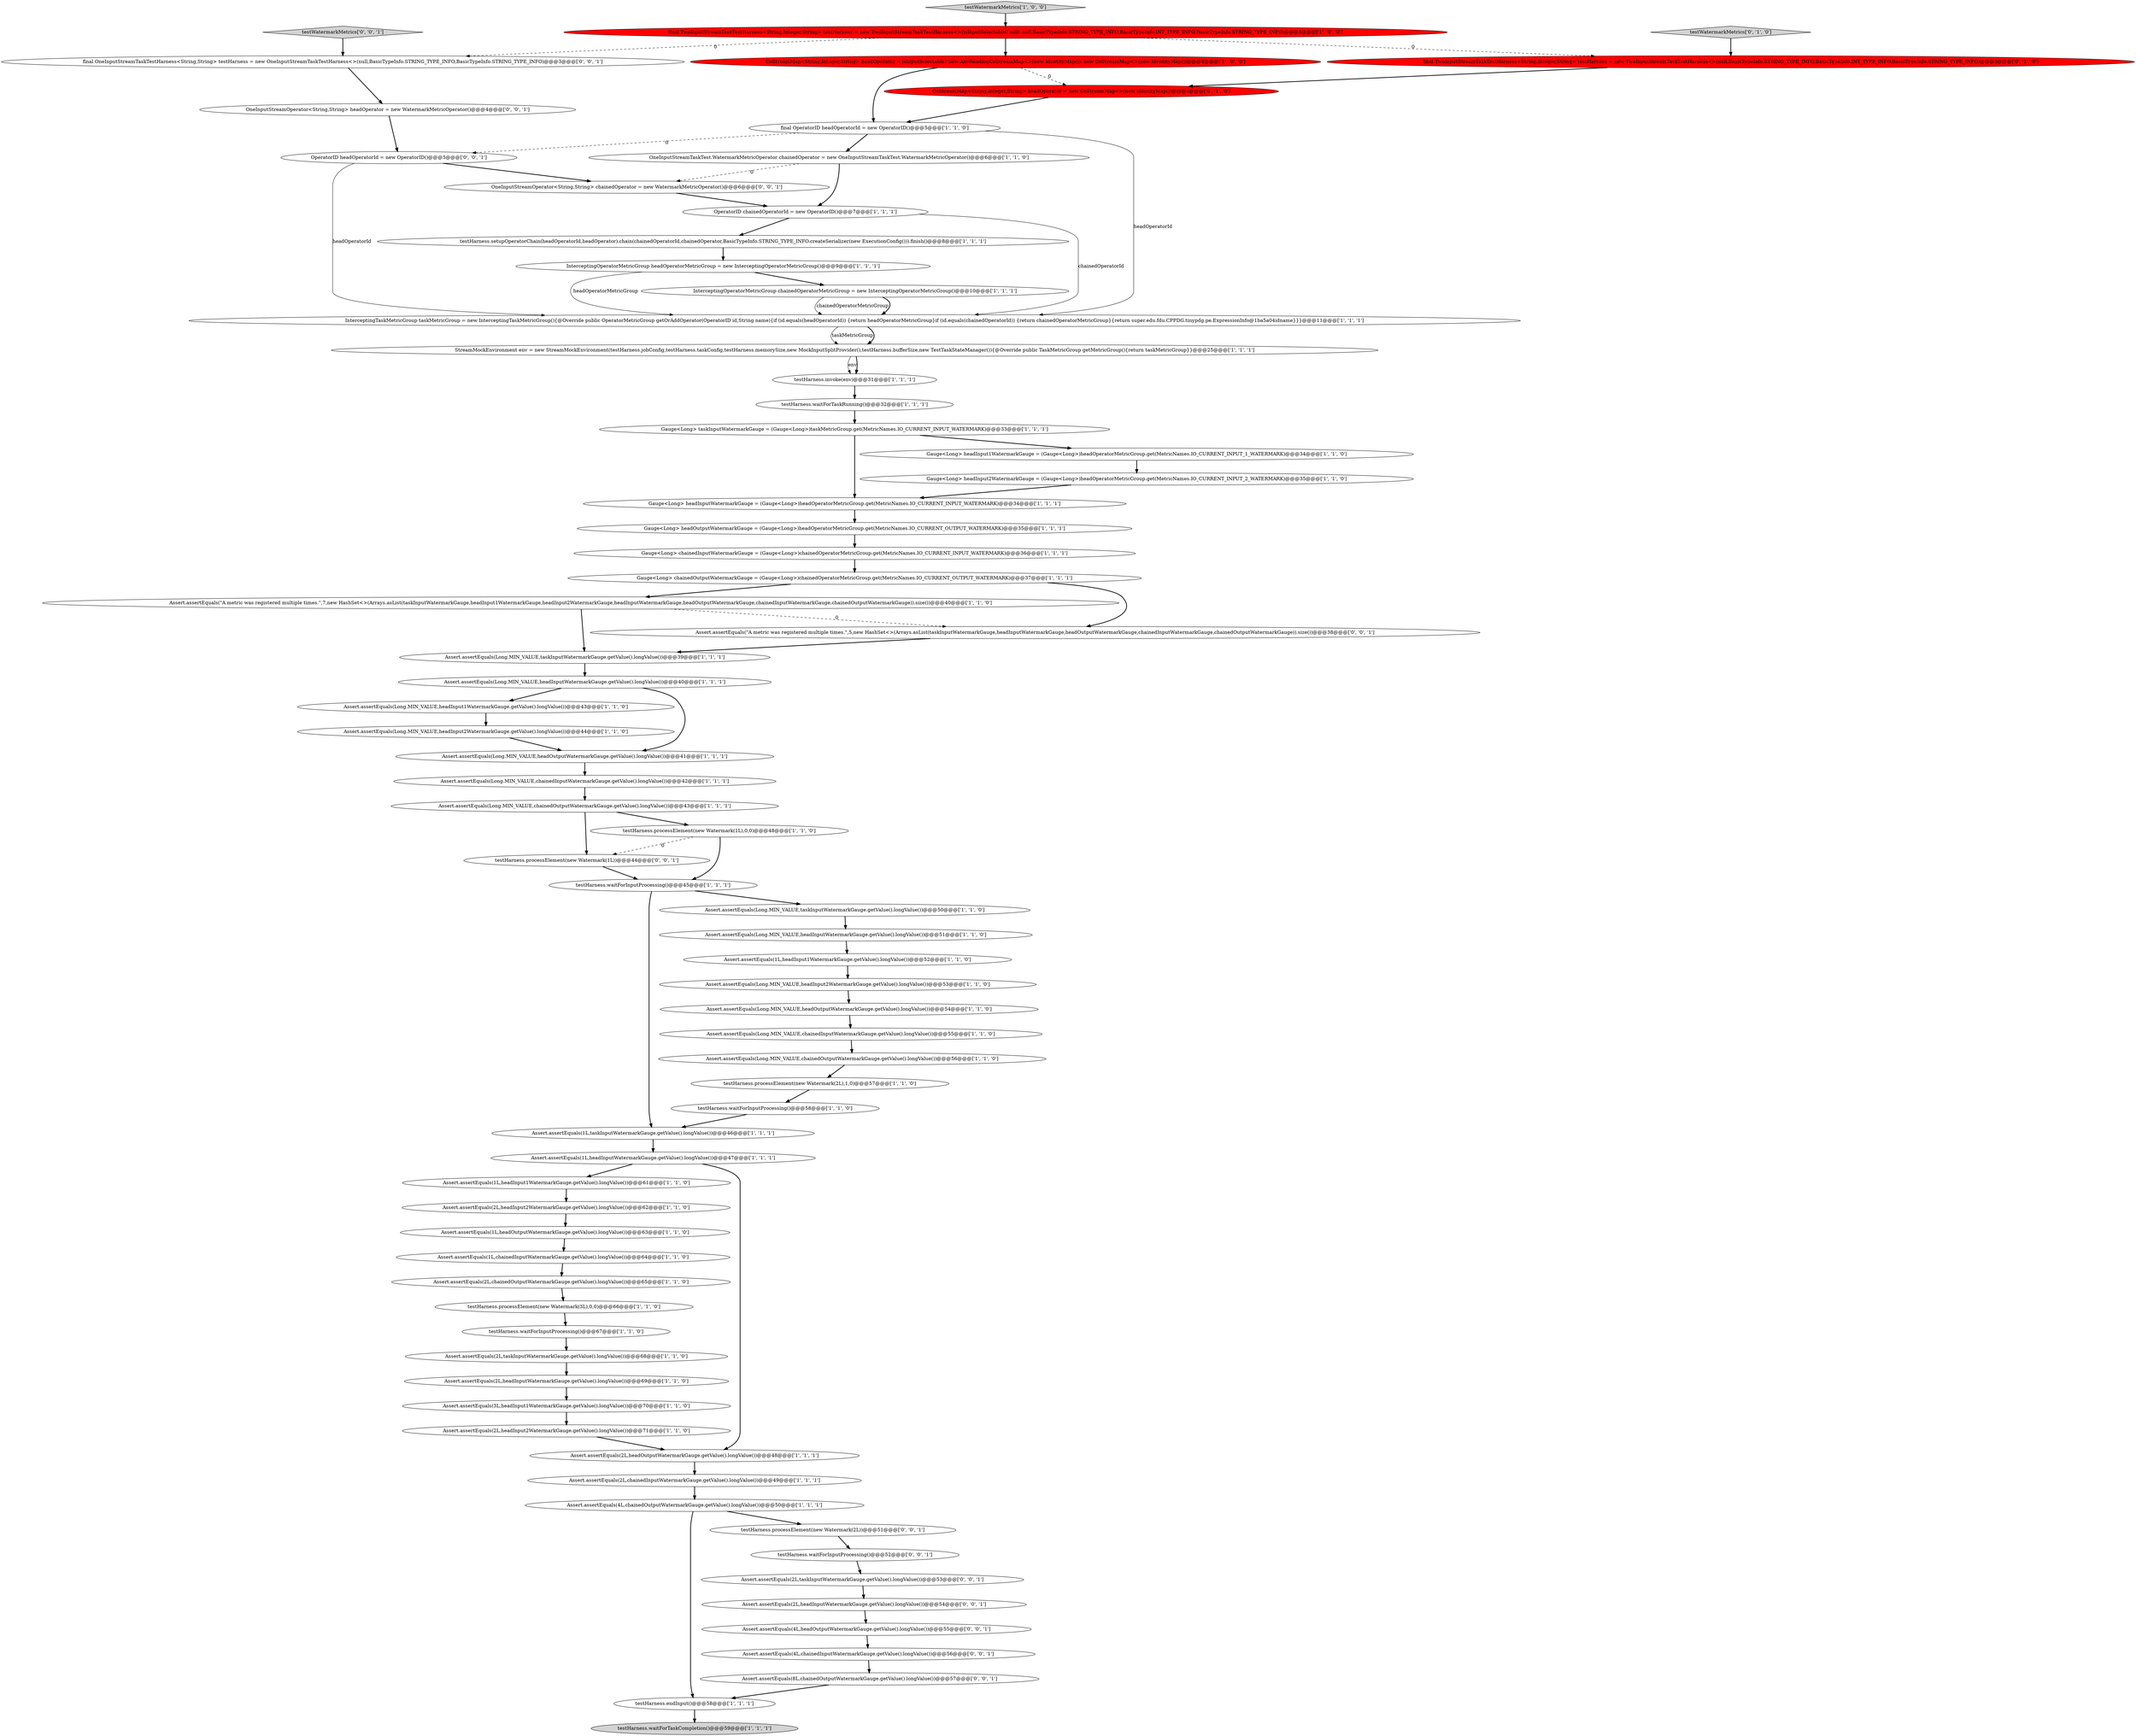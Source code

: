 digraph {
35 [style = filled, label = "testHarness.endInput()@@@58@@@['1', '1', '1']", fillcolor = white, shape = ellipse image = "AAA0AAABBB1BBB"];
57 [style = filled, label = "final TwoInputStreamTaskTestHarness<String,Integer,String> testHarness = new TwoInputStreamTaskTestHarness<>(null,BasicTypeInfo.STRING_TYPE_INFO,BasicTypeInfo.INT_TYPE_INFO,BasicTypeInfo.STRING_TYPE_INFO)@@@3@@@['0', '1', '0']", fillcolor = red, shape = ellipse image = "AAA1AAABBB2BBB"];
5 [style = filled, label = "Assert.assertEquals(Long.MIN_VALUE,headInput1WatermarkGauge.getValue().longValue())@@@43@@@['1', '1', '0']", fillcolor = white, shape = ellipse image = "AAA0AAABBB1BBB"];
6 [style = filled, label = "Assert.assertEquals(2L,taskInputWatermarkGauge.getValue().longValue())@@@68@@@['1', '1', '0']", fillcolor = white, shape = ellipse image = "AAA0AAABBB1BBB"];
42 [style = filled, label = "Assert.assertEquals(2L,headInput2WatermarkGauge.getValue().longValue())@@@62@@@['1', '1', '0']", fillcolor = white, shape = ellipse image = "AAA0AAABBB1BBB"];
73 [style = filled, label = "Assert.assertEquals(2L,taskInputWatermarkGauge.getValue().longValue())@@@53@@@['0', '0', '1']", fillcolor = white, shape = ellipse image = "AAA0AAABBB3BBB"];
63 [style = filled, label = "testHarness.processElement(new Watermark(2L))@@@51@@@['0', '0', '1']", fillcolor = white, shape = ellipse image = "AAA0AAABBB3BBB"];
0 [style = filled, label = "Assert.assertEquals(Long.MIN_VALUE,headInputWatermarkGauge.getValue().longValue())@@@40@@@['1', '1', '1']", fillcolor = white, shape = ellipse image = "AAA0AAABBB1BBB"];
69 [style = filled, label = "testHarness.processElement(new Watermark(1L))@@@44@@@['0', '0', '1']", fillcolor = white, shape = ellipse image = "AAA0AAABBB3BBB"];
72 [style = filled, label = "OperatorID headOperatorId = new OperatorID()@@@5@@@['0', '0', '1']", fillcolor = white, shape = ellipse image = "AAA0AAABBB3BBB"];
28 [style = filled, label = "Assert.assertEquals(1L,headInput1WatermarkGauge.getValue().longValue())@@@61@@@['1', '1', '0']", fillcolor = white, shape = ellipse image = "AAA0AAABBB1BBB"];
12 [style = filled, label = "Assert.assertEquals(Long.MIN_VALUE,headOutputWatermarkGauge.getValue().longValue())@@@54@@@['1', '1', '0']", fillcolor = white, shape = ellipse image = "AAA0AAABBB1BBB"];
39 [style = filled, label = "Assert.assertEquals(Long.MIN_VALUE,headInputWatermarkGauge.getValue().longValue())@@@51@@@['1', '1', '0']", fillcolor = white, shape = ellipse image = "AAA0AAABBB1BBB"];
19 [style = filled, label = "Assert.assertEquals(1L,taskInputWatermarkGauge.getValue().longValue())@@@46@@@['1', '1', '1']", fillcolor = white, shape = ellipse image = "AAA0AAABBB1BBB"];
21 [style = filled, label = "testHarness.waitForInputProcessing()@@@45@@@['1', '1', '1']", fillcolor = white, shape = ellipse image = "AAA0AAABBB1BBB"];
53 [style = filled, label = "Assert.assertEquals(1L,headOutputWatermarkGauge.getValue().longValue())@@@63@@@['1', '1', '0']", fillcolor = white, shape = ellipse image = "AAA0AAABBB1BBB"];
44 [style = filled, label = "Gauge<Long> headOutputWatermarkGauge = (Gauge<Long>)headOperatorMetricGroup.get(MetricNames.IO_CURRENT_OUTPUT_WATERMARK)@@@35@@@['1', '1', '1']", fillcolor = white, shape = ellipse image = "AAA0AAABBB1BBB"];
38 [style = filled, label = "Assert.assertEquals(Long.MIN_VALUE,headInput2WatermarkGauge.getValue().longValue())@@@44@@@['1', '1', '0']", fillcolor = white, shape = ellipse image = "AAA0AAABBB1BBB"];
24 [style = filled, label = "testHarness.setupOperatorChain(headOperatorId,headOperator).chain(chainedOperatorId,chainedOperator,BasicTypeInfo.STRING_TYPE_INFO.createSerializer(new ExecutionConfig())).finish()@@@8@@@['1', '1', '1']", fillcolor = white, shape = ellipse image = "AAA0AAABBB1BBB"];
10 [style = filled, label = "testHarness.invoke(env)@@@31@@@['1', '1', '1']", fillcolor = white, shape = ellipse image = "AAA0AAABBB1BBB"];
61 [style = filled, label = "Assert.assertEquals(4L,headOutputWatermarkGauge.getValue().longValue())@@@55@@@['0', '0', '1']", fillcolor = white, shape = ellipse image = "AAA0AAABBB3BBB"];
8 [style = filled, label = "Assert.assertEquals(1L,headInput1WatermarkGauge.getValue().longValue())@@@52@@@['1', '1', '0']", fillcolor = white, shape = ellipse image = "AAA0AAABBB1BBB"];
9 [style = filled, label = "final TwoInputStreamTaskTestHarness<String,Integer,String> testHarness = new TwoInputStreamTaskTestHarness<>(isInputSelectable? null: null,BasicTypeInfo.STRING_TYPE_INFO,BasicTypeInfo.INT_TYPE_INFO,BasicTypeInfo.STRING_TYPE_INFO)@@@3@@@['1', '0', '0']", fillcolor = red, shape = ellipse image = "AAA1AAABBB1BBB"];
56 [style = filled, label = "Assert.assertEquals(\"A metric was registered multiple times.\",7,new HashSet<>(Arrays.asList(taskInputWatermarkGauge,headInput1WatermarkGauge,headInput2WatermarkGauge,headInputWatermarkGauge,headOutputWatermarkGauge,chainedInputWatermarkGauge,chainedOutputWatermarkGauge)).size())@@@40@@@['1', '1', '0']", fillcolor = white, shape = ellipse image = "AAA0AAABBB1BBB"];
34 [style = filled, label = "Assert.assertEquals(Long.MIN_VALUE,headInput2WatermarkGauge.getValue().longValue())@@@53@@@['1', '1', '0']", fillcolor = white, shape = ellipse image = "AAA0AAABBB1BBB"];
31 [style = filled, label = "Gauge<Long> chainedOutputWatermarkGauge = (Gauge<Long>)chainedOperatorMetricGroup.get(MetricNames.IO_CURRENT_OUTPUT_WATERMARK)@@@37@@@['1', '1', '1']", fillcolor = white, shape = ellipse image = "AAA0AAABBB1BBB"];
30 [style = filled, label = "OperatorID chainedOperatorId = new OperatorID()@@@7@@@['1', '1', '1']", fillcolor = white, shape = ellipse image = "AAA0AAABBB1BBB"];
48 [style = filled, label = "Gauge<Long> headInputWatermarkGauge = (Gauge<Long>)headOperatorMetricGroup.get(MetricNames.IO_CURRENT_INPUT_WATERMARK)@@@34@@@['1', '1', '1']", fillcolor = white, shape = ellipse image = "AAA0AAABBB1BBB"];
64 [style = filled, label = "Assert.assertEquals(8L,chainedOutputWatermarkGauge.getValue().longValue())@@@57@@@['0', '0', '1']", fillcolor = white, shape = ellipse image = "AAA0AAABBB3BBB"];
20 [style = filled, label = "Assert.assertEquals(Long.MIN_VALUE,taskInputWatermarkGauge.getValue().longValue())@@@39@@@['1', '1', '1']", fillcolor = white, shape = ellipse image = "AAA0AAABBB1BBB"];
47 [style = filled, label = "Gauge<Long> taskInputWatermarkGauge = (Gauge<Long>)taskMetricGroup.get(MetricNames.IO_CURRENT_INPUT_WATERMARK)@@@33@@@['1', '1', '1']", fillcolor = white, shape = ellipse image = "AAA0AAABBB1BBB"];
71 [style = filled, label = "testHarness.waitForInputProcessing()@@@52@@@['0', '0', '1']", fillcolor = white, shape = ellipse image = "AAA0AAABBB3BBB"];
45 [style = filled, label = "testHarness.processElement(new Watermark(2L),1,0)@@@57@@@['1', '1', '0']", fillcolor = white, shape = ellipse image = "AAA0AAABBB1BBB"];
62 [style = filled, label = "testWatermarkMetrics['0', '0', '1']", fillcolor = lightgray, shape = diamond image = "AAA0AAABBB3BBB"];
41 [style = filled, label = "Assert.assertEquals(Long.MIN_VALUE,headOutputWatermarkGauge.getValue().longValue())@@@41@@@['1', '1', '1']", fillcolor = white, shape = ellipse image = "AAA0AAABBB1BBB"];
11 [style = filled, label = "final OperatorID headOperatorId = new OperatorID()@@@5@@@['1', '1', '0']", fillcolor = white, shape = ellipse image = "AAA0AAABBB1BBB"];
27 [style = filled, label = "Assert.assertEquals(Long.MIN_VALUE,chainedInputWatermarkGauge.getValue().longValue())@@@42@@@['1', '1', '1']", fillcolor = white, shape = ellipse image = "AAA0AAABBB1BBB"];
55 [style = filled, label = "testHarness.waitForTaskCompletion()@@@59@@@['1', '1', '1']", fillcolor = lightgray, shape = ellipse image = "AAA0AAABBB1BBB"];
65 [style = filled, label = "Assert.assertEquals(\"A metric was registered multiple times.\",5,new HashSet<>(Arrays.asList(taskInputWatermarkGauge,headInputWatermarkGauge,headOutputWatermarkGauge,chainedInputWatermarkGauge,chainedOutputWatermarkGauge)).size())@@@38@@@['0', '0', '1']", fillcolor = white, shape = ellipse image = "AAA0AAABBB3BBB"];
68 [style = filled, label = "OneInputStreamOperator<String,String> headOperator = new WatermarkMetricOperator()@@@4@@@['0', '0', '1']", fillcolor = white, shape = ellipse image = "AAA0AAABBB3BBB"];
52 [style = filled, label = "Assert.assertEquals(2L,headInput2WatermarkGauge.getValue().longValue())@@@71@@@['1', '1', '0']", fillcolor = white, shape = ellipse image = "AAA0AAABBB1BBB"];
33 [style = filled, label = "StreamMockEnvironment env = new StreamMockEnvironment(testHarness.jobConfig,testHarness.taskConfig,testHarness.memorySize,new MockInputSplitProvider(),testHarness.bufferSize,new TestTaskStateManager()){@Override public TaskMetricGroup getMetricGroup(){return taskMetricGroup}}@@@25@@@['1', '1', '1']", fillcolor = white, shape = ellipse image = "AAA0AAABBB1BBB"];
43 [style = filled, label = "testHarness.waitForInputProcessing()@@@67@@@['1', '1', '0']", fillcolor = white, shape = ellipse image = "AAA0AAABBB1BBB"];
46 [style = filled, label = "Assert.assertEquals(Long.MIN_VALUE,chainedInputWatermarkGauge.getValue().longValue())@@@55@@@['1', '1', '0']", fillcolor = white, shape = ellipse image = "AAA0AAABBB1BBB"];
1 [style = filled, label = "Gauge<Long> headInput2WatermarkGauge = (Gauge<Long>)headOperatorMetricGroup.get(MetricNames.IO_CURRENT_INPUT_2_WATERMARK)@@@35@@@['1', '1', '0']", fillcolor = white, shape = ellipse image = "AAA0AAABBB1BBB"];
59 [style = filled, label = "CoStreamMap<String,Integer,String> headOperator = new CoStreamMap<>(new IdentityMap())@@@4@@@['0', '1', '0']", fillcolor = red, shape = ellipse image = "AAA1AAABBB2BBB"];
2 [style = filled, label = "InterceptingOperatorMetricGroup headOperatorMetricGroup = new InterceptingOperatorMetricGroup()@@@9@@@['1', '1', '1']", fillcolor = white, shape = ellipse image = "AAA0AAABBB1BBB"];
54 [style = filled, label = "Assert.assertEquals(2L,headOutputWatermarkGauge.getValue().longValue())@@@48@@@['1', '1', '1']", fillcolor = white, shape = ellipse image = "AAA0AAABBB1BBB"];
40 [style = filled, label = "Assert.assertEquals(Long.MIN_VALUE,chainedOutputWatermarkGauge.getValue().longValue())@@@56@@@['1', '1', '0']", fillcolor = white, shape = ellipse image = "AAA0AAABBB1BBB"];
49 [style = filled, label = "testHarness.waitForInputProcessing()@@@58@@@['1', '1', '0']", fillcolor = white, shape = ellipse image = "AAA0AAABBB1BBB"];
58 [style = filled, label = "testWatermarkMetrics['0', '1', '0']", fillcolor = lightgray, shape = diamond image = "AAA0AAABBB2BBB"];
51 [style = filled, label = "CoStreamMap<String,Integer,String> headOperator = isInputSelectable? new AnyReadingCoStreamMap<>(new IdentityMap()): new CoStreamMap<>(new IdentityMap())@@@4@@@['1', '0', '0']", fillcolor = red, shape = ellipse image = "AAA1AAABBB1BBB"];
37 [style = filled, label = "OneInputStreamTaskTest.WatermarkMetricOperator chainedOperator = new OneInputStreamTaskTest.WatermarkMetricOperator()@@@6@@@['1', '1', '0']", fillcolor = white, shape = ellipse image = "AAA0AAABBB1BBB"];
66 [style = filled, label = "Assert.assertEquals(4L,chainedInputWatermarkGauge.getValue().longValue())@@@56@@@['0', '0', '1']", fillcolor = white, shape = ellipse image = "AAA0AAABBB3BBB"];
50 [style = filled, label = "testHarness.waitForTaskRunning()@@@32@@@['1', '1', '1']", fillcolor = white, shape = ellipse image = "AAA0AAABBB1BBB"];
17 [style = filled, label = "Assert.assertEquals(2L,chainedInputWatermarkGauge.getValue().longValue())@@@49@@@['1', '1', '1']", fillcolor = white, shape = ellipse image = "AAA0AAABBB1BBB"];
16 [style = filled, label = "Gauge<Long> chainedInputWatermarkGauge = (Gauge<Long>)chainedOperatorMetricGroup.get(MetricNames.IO_CURRENT_INPUT_WATERMARK)@@@36@@@['1', '1', '1']", fillcolor = white, shape = ellipse image = "AAA0AAABBB1BBB"];
26 [style = filled, label = "testHarness.processElement(new Watermark(3L),0,0)@@@66@@@['1', '1', '0']", fillcolor = white, shape = ellipse image = "AAA0AAABBB1BBB"];
29 [style = filled, label = "Assert.assertEquals(1L,headInputWatermarkGauge.getValue().longValue())@@@47@@@['1', '1', '1']", fillcolor = white, shape = ellipse image = "AAA0AAABBB1BBB"];
14 [style = filled, label = "InterceptingTaskMetricGroup taskMetricGroup = new InterceptingTaskMetricGroup(){@Override public OperatorMetricGroup getOrAddOperator(OperatorID id,String name){if (id.equals(headOperatorId)) {return headOperatorMetricGroup}if (id.equals(chainedOperatorId)) {return chainedOperatorMetricGroup}{return super.edu.fdu.CPPDG.tinypdg.pe.ExpressionInfo@1ba5a04idname}}}@@@11@@@['1', '1', '1']", fillcolor = white, shape = ellipse image = "AAA0AAABBB1BBB"];
60 [style = filled, label = "final OneInputStreamTaskTestHarness<String,String> testHarness = new OneInputStreamTaskTestHarness<>(null,BasicTypeInfo.STRING_TYPE_INFO,BasicTypeInfo.STRING_TYPE_INFO)@@@3@@@['0', '0', '1']", fillcolor = white, shape = ellipse image = "AAA0AAABBB3BBB"];
4 [style = filled, label = "Assert.assertEquals(3L,headInput1WatermarkGauge.getValue().longValue())@@@70@@@['1', '1', '0']", fillcolor = white, shape = ellipse image = "AAA0AAABBB1BBB"];
67 [style = filled, label = "Assert.assertEquals(2L,headInputWatermarkGauge.getValue().longValue())@@@54@@@['0', '0', '1']", fillcolor = white, shape = ellipse image = "AAA0AAABBB3BBB"];
36 [style = filled, label = "Assert.assertEquals(2L,headInputWatermarkGauge.getValue().longValue())@@@69@@@['1', '1', '0']", fillcolor = white, shape = ellipse image = "AAA0AAABBB1BBB"];
7 [style = filled, label = "Gauge<Long> headInput1WatermarkGauge = (Gauge<Long>)headOperatorMetricGroup.get(MetricNames.IO_CURRENT_INPUT_1_WATERMARK)@@@34@@@['1', '1', '0']", fillcolor = white, shape = ellipse image = "AAA0AAABBB1BBB"];
3 [style = filled, label = "Assert.assertEquals(1L,chainedInputWatermarkGauge.getValue().longValue())@@@64@@@['1', '1', '0']", fillcolor = white, shape = ellipse image = "AAA0AAABBB1BBB"];
13 [style = filled, label = "testWatermarkMetrics['1', '0', '0']", fillcolor = lightgray, shape = diamond image = "AAA0AAABBB1BBB"];
15 [style = filled, label = "Assert.assertEquals(4L,chainedOutputWatermarkGauge.getValue().longValue())@@@50@@@['1', '1', '1']", fillcolor = white, shape = ellipse image = "AAA0AAABBB1BBB"];
32 [style = filled, label = "Assert.assertEquals(2L,chainedOutputWatermarkGauge.getValue().longValue())@@@65@@@['1', '1', '0']", fillcolor = white, shape = ellipse image = "AAA0AAABBB1BBB"];
18 [style = filled, label = "Assert.assertEquals(Long.MIN_VALUE,chainedOutputWatermarkGauge.getValue().longValue())@@@43@@@['1', '1', '1']", fillcolor = white, shape = ellipse image = "AAA0AAABBB1BBB"];
23 [style = filled, label = "Assert.assertEquals(Long.MIN_VALUE,taskInputWatermarkGauge.getValue().longValue())@@@50@@@['1', '1', '0']", fillcolor = white, shape = ellipse image = "AAA0AAABBB1BBB"];
70 [style = filled, label = "OneInputStreamOperator<String,String> chainedOperator = new WatermarkMetricOperator()@@@6@@@['0', '0', '1']", fillcolor = white, shape = ellipse image = "AAA0AAABBB3BBB"];
22 [style = filled, label = "InterceptingOperatorMetricGroup chainedOperatorMetricGroup = new InterceptingOperatorMetricGroup()@@@10@@@['1', '1', '1']", fillcolor = white, shape = ellipse image = "AAA0AAABBB1BBB"];
25 [style = filled, label = "testHarness.processElement(new Watermark(1L),0,0)@@@48@@@['1', '1', '0']", fillcolor = white, shape = ellipse image = "AAA0AAABBB1BBB"];
61->66 [style = bold, label=""];
69->21 [style = bold, label=""];
31->56 [style = bold, label=""];
35->55 [style = bold, label=""];
47->7 [style = bold, label=""];
20->0 [style = bold, label=""];
72->14 [style = solid, label="headOperatorId"];
51->59 [style = dashed, label="0"];
38->41 [style = bold, label=""];
57->59 [style = bold, label=""];
5->38 [style = bold, label=""];
66->64 [style = bold, label=""];
60->68 [style = bold, label=""];
9->60 [style = dashed, label="0"];
65->20 [style = bold, label=""];
28->42 [style = bold, label=""];
51->11 [style = bold, label=""];
22->14 [style = solid, label="chainedOperatorMetricGroup"];
25->21 [style = bold, label=""];
10->50 [style = bold, label=""];
8->34 [style = bold, label=""];
9->51 [style = bold, label=""];
7->1 [style = bold, label=""];
73->67 [style = bold, label=""];
68->72 [style = bold, label=""];
21->19 [style = bold, label=""];
47->48 [style = bold, label=""];
62->60 [style = bold, label=""];
36->4 [style = bold, label=""];
39->8 [style = bold, label=""];
2->14 [style = solid, label="headOperatorMetricGroup"];
54->17 [style = bold, label=""];
11->37 [style = bold, label=""];
26->43 [style = bold, label=""];
48->44 [style = bold, label=""];
14->33 [style = solid, label="taskMetricGroup"];
33->10 [style = solid, label="env"];
32->26 [style = bold, label=""];
15->35 [style = bold, label=""];
67->61 [style = bold, label=""];
64->35 [style = bold, label=""];
37->70 [style = dashed, label="0"];
59->11 [style = bold, label=""];
44->16 [style = bold, label=""];
17->15 [style = bold, label=""];
18->25 [style = bold, label=""];
46->40 [style = bold, label=""];
22->14 [style = bold, label=""];
52->54 [style = bold, label=""];
21->23 [style = bold, label=""];
11->72 [style = dashed, label="0"];
27->18 [style = bold, label=""];
30->24 [style = bold, label=""];
56->65 [style = dashed, label="0"];
41->27 [style = bold, label=""];
19->29 [style = bold, label=""];
37->30 [style = bold, label=""];
1->48 [style = bold, label=""];
58->57 [style = bold, label=""];
63->71 [style = bold, label=""];
29->54 [style = bold, label=""];
18->69 [style = bold, label=""];
0->41 [style = bold, label=""];
71->73 [style = bold, label=""];
12->46 [style = bold, label=""];
70->30 [style = bold, label=""];
16->31 [style = bold, label=""];
49->19 [style = bold, label=""];
23->39 [style = bold, label=""];
13->9 [style = bold, label=""];
31->65 [style = bold, label=""];
0->5 [style = bold, label=""];
11->14 [style = solid, label="headOperatorId"];
24->2 [style = bold, label=""];
72->70 [style = bold, label=""];
45->49 [style = bold, label=""];
53->3 [style = bold, label=""];
9->57 [style = dashed, label="0"];
33->10 [style = bold, label=""];
34->12 [style = bold, label=""];
6->36 [style = bold, label=""];
14->33 [style = bold, label=""];
43->6 [style = bold, label=""];
29->28 [style = bold, label=""];
4->52 [style = bold, label=""];
50->47 [style = bold, label=""];
25->69 [style = dashed, label="0"];
40->45 [style = bold, label=""];
56->20 [style = bold, label=""];
2->22 [style = bold, label=""];
3->32 [style = bold, label=""];
15->63 [style = bold, label=""];
42->53 [style = bold, label=""];
30->14 [style = solid, label="chainedOperatorId"];
}
